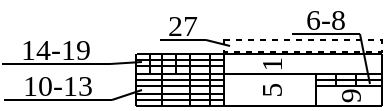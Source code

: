 <mxfile version="14.5.1" type="device"><diagram id="Y0cXbpfmd76dGWIQ136p" name="Page-1"><mxGraphModel dx="357" dy="264" grid="1" gridSize="1" guides="1" tooltips="1" connect="1" arrows="1" fold="1" page="1" pageScale="1" pageWidth="280" pageHeight="200" math="0" shadow="0"><root><mxCell id="0"/><mxCell id="1" parent="0"/><mxCell id="fSwPzBy-iuYvHkN4S6Gy-1" value="" style="rounded=0;whiteSpace=wrap;html=1;fontSize=15;noLabel=1;fontColor=none;strokeColor=none;" vertex="1" parent="1"><mxGeometry x="164" y="148" width="24" height="18" as="geometry"/></mxCell><mxCell id="or_3LgmSJei8cWmwHBj_-45" value="" style="rounded=0;whiteSpace=wrap;html=1;fontSize=15;noLabel=1;fontColor=none;strokeColor=none;" parent="1" vertex="1"><mxGeometry x="85" y="161" width="52" height="34" as="geometry"/></mxCell><mxCell id="or_3LgmSJei8cWmwHBj_-1" value="" style="rounded=0;whiteSpace=wrap;html=1;fontSize=15;noLabel=1;fontColor=none;strokeColor=none;" parent="1" vertex="1"><mxGeometry x="234" y="146" width="28" height="22" as="geometry"/></mxCell><mxCell id="or_3LgmSJei8cWmwHBj_-2" value="" style="endArrow=none;html=1;fontSize=15;" parent="1" edge="1"><mxGeometry width="50" height="50" relative="1" as="geometry"><mxPoint x="153" y="196" as="sourcePoint"/><mxPoint x="153" y="170" as="targetPoint"/></mxGeometry></mxCell><mxCell id="or_3LgmSJei8cWmwHBj_-3" value="" style="endArrow=none;html=1;fontSize=15;" parent="1" edge="1"><mxGeometry width="50" height="50" relative="1" as="geometry"><mxPoint x="153" y="196" as="sourcePoint"/><mxPoint x="276" y="196" as="targetPoint"/></mxGeometry></mxCell><mxCell id="or_3LgmSJei8cWmwHBj_-4" value="" style="endArrow=none;html=1;fontSize=15;" parent="1" edge="1"><mxGeometry width="50" height="50" relative="1" as="geometry"><mxPoint x="276" y="196" as="sourcePoint"/><mxPoint x="276" y="170" as="targetPoint"/></mxGeometry></mxCell><mxCell id="or_3LgmSJei8cWmwHBj_-7" value="" style="endArrow=none;html=1;fontSize=15;" parent="1" edge="1"><mxGeometry width="50" height="50" relative="1" as="geometry"><mxPoint x="160" y="180" as="sourcePoint"/><mxPoint x="160" y="170" as="targetPoint"/></mxGeometry></mxCell><mxCell id="or_3LgmSJei8cWmwHBj_-8" value="" style="endArrow=none;html=1;fontSize=15;" parent="1" edge="1"><mxGeometry width="50" height="50" relative="1" as="geometry"><mxPoint x="166" y="195.67" as="sourcePoint"/><mxPoint x="166" y="170" as="targetPoint"/></mxGeometry></mxCell><mxCell id="or_3LgmSJei8cWmwHBj_-9" value="" style="endArrow=none;html=1;fontSize=15;" parent="1" edge="1"><mxGeometry width="50" height="50" relative="1" as="geometry"><mxPoint x="173" y="180" as="sourcePoint"/><mxPoint x="173" y="170" as="targetPoint"/></mxGeometry></mxCell><mxCell id="or_3LgmSJei8cWmwHBj_-10" value="" style="endArrow=none;html=1;fontSize=15;" parent="1" edge="1"><mxGeometry width="50" height="50" relative="1" as="geometry"><mxPoint x="180" y="195.67" as="sourcePoint"/><mxPoint x="180" y="170" as="targetPoint"/></mxGeometry></mxCell><mxCell id="or_3LgmSJei8cWmwHBj_-11" value="" style="endArrow=none;html=1;fontSize=15;" parent="1" edge="1"><mxGeometry width="50" height="50" relative="1" as="geometry"><mxPoint x="190" y="195.67" as="sourcePoint"/><mxPoint x="190" y="170" as="targetPoint"/></mxGeometry></mxCell><mxCell id="or_3LgmSJei8cWmwHBj_-12" value="" style="endArrow=none;html=1;fontSize=15;" parent="1" edge="1"><mxGeometry width="50" height="50" relative="1" as="geometry"><mxPoint x="197" y="195.67" as="sourcePoint"/><mxPoint x="197" y="170" as="targetPoint"/></mxGeometry></mxCell><mxCell id="or_3LgmSJei8cWmwHBj_-14" value="" style="endArrow=none;html=1;fontSize=15;" parent="1" edge="1"><mxGeometry width="50" height="50" relative="1" as="geometry"><mxPoint x="153.0" y="176" as="sourcePoint"/><mxPoint x="197" y="176" as="targetPoint"/></mxGeometry></mxCell><mxCell id="or_3LgmSJei8cWmwHBj_-16" value="" style="endArrow=none;html=1;fontSize=15;" parent="1" edge="1"><mxGeometry width="50" height="50" relative="1" as="geometry"><mxPoint x="153.0" y="186" as="sourcePoint"/><mxPoint x="197" y="186" as="targetPoint"/></mxGeometry></mxCell><mxCell id="or_3LgmSJei8cWmwHBj_-17" value="" style="endArrow=none;html=1;fontSize=15;" parent="1" edge="1"><mxGeometry width="50" height="50" relative="1" as="geometry"><mxPoint x="243" y="195.67" as="sourcePoint"/><mxPoint x="243" y="180" as="targetPoint"/></mxGeometry></mxCell><mxCell id="or_3LgmSJei8cWmwHBj_-18" value="" style="endArrow=none;html=1;fontSize=15;" parent="1" edge="1"><mxGeometry width="50" height="50" relative="1" as="geometry"><mxPoint x="253" y="185.67" as="sourcePoint"/><mxPoint x="253" y="180" as="targetPoint"/></mxGeometry></mxCell><mxCell id="or_3LgmSJei8cWmwHBj_-19" value="" style="endArrow=none;html=1;fontSize=15;" parent="1" edge="1"><mxGeometry width="50" height="50" relative="1" as="geometry"><mxPoint x="263" y="185.67" as="sourcePoint"/><mxPoint x="263" y="180" as="targetPoint"/></mxGeometry></mxCell><mxCell id="or_3LgmSJei8cWmwHBj_-21" value="" style="endArrow=none;html=1;fontSize=15;" parent="1" edge="1"><mxGeometry width="50" height="50" relative="1" as="geometry"><mxPoint x="153.54" y="170" as="sourcePoint"/><mxPoint x="276" y="170" as="targetPoint"/></mxGeometry></mxCell><mxCell id="or_3LgmSJei8cWmwHBj_-22" value="" style="endArrow=none;html=1;fontSize=15;" parent="1" edge="1"><mxGeometry width="50" height="50" relative="1" as="geometry"><mxPoint x="153.0" y="173" as="sourcePoint"/><mxPoint x="197" y="173" as="targetPoint"/></mxGeometry></mxCell><mxCell id="or_3LgmSJei8cWmwHBj_-23" value="" style="endArrow=none;html=1;fontSize=15;" parent="1" edge="1"><mxGeometry width="50" height="50" relative="1" as="geometry"><mxPoint x="153" y="180" as="sourcePoint"/><mxPoint x="276" y="180" as="targetPoint"/></mxGeometry></mxCell><mxCell id="or_3LgmSJei8cWmwHBj_-24" value="" style="endArrow=none;html=1;fontSize=15;" parent="1" edge="1"><mxGeometry width="50" height="50" relative="1" as="geometry"><mxPoint x="153.0" y="183" as="sourcePoint"/><mxPoint x="197" y="183" as="targetPoint"/></mxGeometry></mxCell><mxCell id="or_3LgmSJei8cWmwHBj_-25" value="" style="endArrow=none;html=1;fontSize=15;" parent="1" edge="1"><mxGeometry width="50" height="50" relative="1" as="geometry"><mxPoint x="153.0" y="190" as="sourcePoint"/><mxPoint x="197" y="190" as="targetPoint"/></mxGeometry></mxCell><mxCell id="or_3LgmSJei8cWmwHBj_-26" value="" style="endArrow=none;html=1;fontSize=15;" parent="1" edge="1"><mxGeometry width="50" height="50" relative="1" as="geometry"><mxPoint x="153.0" y="193" as="sourcePoint"/><mxPoint x="197" y="193" as="targetPoint"/></mxGeometry></mxCell><mxCell id="or_3LgmSJei8cWmwHBj_-27" value="&lt;font face=&quot;Verdana&quot; style=&quot;font-size: 15px;&quot;&gt;5&lt;/font&gt;" style="text;html=1;strokeColor=none;fillColor=none;align=center;verticalAlign=middle;whiteSpace=wrap;rounded=0;fontSize=15;rotation=-90;" parent="1" vertex="1"><mxGeometry x="213.13" y="166.38" width="14" height="43.25" as="geometry"/></mxCell><mxCell id="or_3LgmSJei8cWmwHBj_-28" value="&lt;font face=&quot;Verdana&quot; style=&quot;font-size: 15px;&quot;&gt;9&lt;/font&gt;" style="text;html=1;strokeColor=none;fillColor=none;align=center;verticalAlign=middle;whiteSpace=wrap;rounded=0;fontSize=15;rotation=-90;" parent="1" vertex="1"><mxGeometry x="254.75" y="174.21" width="9.39" height="33.37" as="geometry"/></mxCell><mxCell id="or_3LgmSJei8cWmwHBj_-30" value="&lt;font face=&quot;Verdana&quot; style=&quot;font-size: 15px;&quot;&gt;14-19&lt;/font&gt;" style="text;html=1;strokeColor=none;fillColor=none;align=center;verticalAlign=middle;whiteSpace=wrap;rounded=0;fontSize=15;" parent="1" vertex="1"><mxGeometry x="86" y="159" width="54" height="16" as="geometry"/></mxCell><mxCell id="or_3LgmSJei8cWmwHBj_-31" value="" style="endArrow=none;html=1;fontSize=15;entryX=0;entryY=1;entryDx=0;entryDy=0;exitX=1;exitY=1;exitDx=0;exitDy=0;" parent="1" source="or_3LgmSJei8cWmwHBj_-30" target="or_3LgmSJei8cWmwHBj_-30" edge="1"><mxGeometry width="50" height="50" relative="1" as="geometry"><mxPoint x="39" y="168" as="sourcePoint"/><mxPoint x="89" y="118" as="targetPoint"/></mxGeometry></mxCell><mxCell id="or_3LgmSJei8cWmwHBj_-32" value="" style="endArrow=none;html=1;fontSize=15;entryX=1;entryY=1;entryDx=0;entryDy=0;" parent="1" target="or_3LgmSJei8cWmwHBj_-30" edge="1"><mxGeometry width="50" height="50" relative="1" as="geometry"><mxPoint x="156" y="174" as="sourcePoint"/><mxPoint x="132" y="171" as="targetPoint"/></mxGeometry></mxCell><mxCell id="or_3LgmSJei8cWmwHBj_-33" value="&lt;font face=&quot;Verdana&quot; style=&quot;font-size: 15px;&quot;&gt;10-13&lt;/font&gt;" style="text;html=1;strokeColor=none;fillColor=none;align=center;verticalAlign=middle;whiteSpace=wrap;rounded=0;fontSize=15;" parent="1" vertex="1"><mxGeometry x="87" y="177" width="54" height="16" as="geometry"/></mxCell><mxCell id="or_3LgmSJei8cWmwHBj_-34" value="" style="endArrow=none;html=1;fontSize=15;entryX=0;entryY=1;entryDx=0;entryDy=0;exitX=1;exitY=1;exitDx=0;exitDy=0;" parent="1" source="or_3LgmSJei8cWmwHBj_-33" target="or_3LgmSJei8cWmwHBj_-33" edge="1"><mxGeometry width="50" height="50" relative="1" as="geometry"><mxPoint x="39" y="186.34" as="sourcePoint"/><mxPoint x="89" y="136.34" as="targetPoint"/></mxGeometry></mxCell><mxCell id="or_3LgmSJei8cWmwHBj_-35" value="" style="endArrow=none;html=1;fontSize=15;entryX=1;entryY=1;entryDx=0;entryDy=0;" parent="1" target="or_3LgmSJei8cWmwHBj_-33" edge="1"><mxGeometry width="50" height="50" relative="1" as="geometry"><mxPoint x="156" y="188" as="sourcePoint"/><mxPoint x="132" y="189.34" as="targetPoint"/></mxGeometry></mxCell><mxCell id="or_3LgmSJei8cWmwHBj_-37" value="" style="endArrow=none;html=1;fontSize=15;" parent="1" edge="1"><mxGeometry width="50" height="50" relative="1" as="geometry"><mxPoint x="243.0" y="183" as="sourcePoint"/><mxPoint x="276" y="183" as="targetPoint"/></mxGeometry></mxCell><mxCell id="or_3LgmSJei8cWmwHBj_-38" value="&lt;font face=&quot;Verdana&quot; style=&quot;font-size: 15px;&quot;&gt;27&lt;/font&gt;" style="text;html=1;strokeColor=none;fillColor=none;align=center;verticalAlign=middle;whiteSpace=wrap;rounded=0;fontSize=15;" parent="1" vertex="1"><mxGeometry x="165" y="147" width="23" height="16" as="geometry"/></mxCell><mxCell id="or_3LgmSJei8cWmwHBj_-39" value="" style="endArrow=none;html=1;fontSize=15;entryX=0;entryY=1;entryDx=0;entryDy=0;exitX=1;exitY=1;exitDx=0;exitDy=0;" parent="1" source="or_3LgmSJei8cWmwHBj_-38" target="or_3LgmSJei8cWmwHBj_-38" edge="1"><mxGeometry width="50" height="50" relative="1" as="geometry"><mxPoint x="55" y="132.67" as="sourcePoint"/><mxPoint x="105" y="82.67" as="targetPoint"/></mxGeometry></mxCell><mxCell id="or_3LgmSJei8cWmwHBj_-40" value="" style="endArrow=none;html=1;fontSize=15;entryX=1;entryY=1;entryDx=0;entryDy=0;exitX=0.038;exitY=0.5;exitDx=0;exitDy=0;exitPerimeter=0;" parent="1" source="jSRbTR9sfsnnj1gIGTcY-4" target="or_3LgmSJei8cWmwHBj_-38" edge="1"><mxGeometry width="50" height="50" relative="1" as="geometry"><mxPoint x="232" y="154" as="sourcePoint"/><mxPoint x="170" y="125" as="targetPoint"/></mxGeometry></mxCell><mxCell id="or_3LgmSJei8cWmwHBj_-41" value="&lt;font face=&quot;Verdana&quot; style=&quot;font-size: 15px;&quot;&gt;1&lt;/font&gt;" style="text;html=1;strokeColor=none;fillColor=none;align=center;verticalAlign=middle;whiteSpace=wrap;rounded=0;fontSize=15;rotation=-90;" parent="1" vertex="1"><mxGeometry x="215.24" y="166.96" width="9.78" height="16" as="geometry"/></mxCell><mxCell id="or_3LgmSJei8cWmwHBj_-42" value="&lt;font face=&quot;Verdana&quot; style=&quot;font-size: 15px;&quot;&gt;6-8&lt;/font&gt;" style="text;html=1;strokeColor=none;fillColor=none;align=center;verticalAlign=middle;whiteSpace=wrap;rounded=0;fontSize=15;" parent="1" vertex="1"><mxGeometry x="231" y="144" width="34" height="16" as="geometry"/></mxCell><mxCell id="or_3LgmSJei8cWmwHBj_-43" value="" style="endArrow=none;html=1;fontSize=15;entryX=0;entryY=1;entryDx=0;entryDy=0;exitX=1;exitY=1;exitDx=0;exitDy=0;" parent="1" source="or_3LgmSJei8cWmwHBj_-42" target="or_3LgmSJei8cWmwHBj_-42" edge="1"><mxGeometry width="50" height="50" relative="1" as="geometry"><mxPoint x="212" y="114.67" as="sourcePoint"/><mxPoint x="262" y="64.67" as="targetPoint"/></mxGeometry></mxCell><mxCell id="or_3LgmSJei8cWmwHBj_-44" value="" style="endArrow=none;html=1;fontSize=15;entryX=1;entryY=1;entryDx=0;entryDy=0;" parent="1" target="or_3LgmSJei8cWmwHBj_-42" edge="1"><mxGeometry width="50" height="50" relative="1" as="geometry"><mxPoint x="270" y="185" as="sourcePoint"/><mxPoint x="169" y="126.34" as="targetPoint"/></mxGeometry></mxCell><mxCell id="jSRbTR9sfsnnj1gIGTcY-3" value="" style="endArrow=none;html=1;fontSize=15;" parent="1" edge="1"><mxGeometry width="50" height="50" relative="1" as="geometry"><mxPoint x="243.0" y="186.0" as="sourcePoint"/><mxPoint x="276" y="186.0" as="targetPoint"/></mxGeometry></mxCell><mxCell id="jSRbTR9sfsnnj1gIGTcY-4" value="" style="rounded=0;whiteSpace=wrap;html=1;fillColor=none;dashed=1;fontSize=15;" parent="1" vertex="1"><mxGeometry x="197" y="163" width="79" height="6" as="geometry"/></mxCell></root></mxGraphModel></diagram></mxfile>